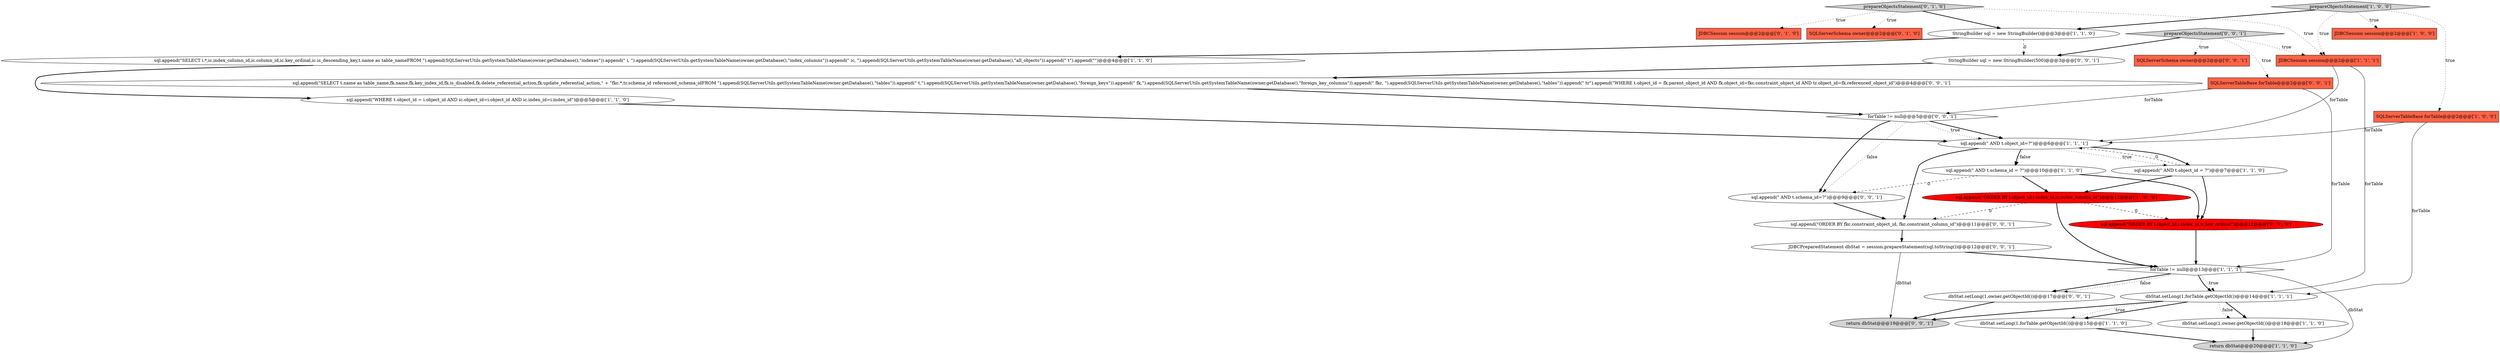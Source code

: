 digraph {
6 [style = filled, label = "dbStat.setLong(1,owner.getObjectId())@@@18@@@['1', '1', '0']", fillcolor = white, shape = ellipse image = "AAA0AAABBB1BBB"];
11 [style = filled, label = "sql.append(\"ORDER BY i.object_id,i.index_id,ic.index_column_id\")@@@12@@@['1', '0', '0']", fillcolor = red, shape = ellipse image = "AAA1AAABBB1BBB"];
23 [style = filled, label = "forTable != null@@@5@@@['0', '0', '1']", fillcolor = white, shape = diamond image = "AAA0AAABBB3BBB"];
10 [style = filled, label = "sql.append(\" AND t.schema_id = ?\")@@@10@@@['1', '1', '0']", fillcolor = white, shape = ellipse image = "AAA0AAABBB1BBB"];
15 [style = filled, label = "sql.append(\" AND t.object_id=?\")@@@6@@@['1', '1', '1']", fillcolor = white, shape = ellipse image = "AAA0AAABBB1BBB"];
17 [style = filled, label = "prepareObjectsStatement['0', '1', '0']", fillcolor = lightgray, shape = diamond image = "AAA0AAABBB2BBB"];
27 [style = filled, label = "sql.append(\" AND t.schema_id=?\")@@@9@@@['0', '0', '1']", fillcolor = white, shape = ellipse image = "AAA0AAABBB3BBB"];
19 [style = filled, label = "JDBCSession session@@@2@@@['0', '1', '0']", fillcolor = tomato, shape = box image = "AAA0AAABBB2BBB"];
21 [style = filled, label = "JDBCPreparedStatement dbStat = session.prepareStatement(sql.toString())@@@12@@@['0', '0', '1']", fillcolor = white, shape = ellipse image = "AAA0AAABBB3BBB"];
3 [style = filled, label = "sql.append(\"WHERE t.object_id = i.object_id AND ic.object_id=i.object_id AND ic.index_id=i.index_id\")@@@5@@@['1', '1', '0']", fillcolor = white, shape = ellipse image = "AAA0AAABBB1BBB"];
1 [style = filled, label = "dbStat.setLong(1,forTable.getObjectId())@@@15@@@['1', '1', '0']", fillcolor = white, shape = ellipse image = "AAA0AAABBB1BBB"];
13 [style = filled, label = "sql.append(\"SELECT i.*,ic.index_column_id,ic.column_id,ic.key_ordinal,ic.is_descending_key,t.name as table_nameFROM \").append(SQLServerUtils.getSystemTableName(owner.getDatabase(),\"indexes\")).append(\" i, \").append(SQLServerUtils.getSystemTableName(owner.getDatabase(),\"index_columns\")).append(\" ic, \").append(SQLServerUtils.getSystemTableName(owner.getDatabase(),\"all_objects\")).append(\" t\").append(\"\")@@@4@@@['1', '1', '0']", fillcolor = white, shape = ellipse image = "AAA0AAABBB1BBB"];
16 [style = filled, label = "SQLServerSchema owner@@@2@@@['0', '1', '0']", fillcolor = tomato, shape = box image = "AAA0AAABBB2BBB"];
22 [style = filled, label = "SQLServerTableBase forTable@@@2@@@['0', '0', '1']", fillcolor = tomato, shape = box image = "AAA0AAABBB3BBB"];
30 [style = filled, label = "sql.append(\"SELECT t.name as table_name,fk.name,fk.key_index_id,fk.is_disabled,fk.delete_referential_action,fk.update_referential_action,\" + \"fkc.*,tr.schema_id referenced_schema_idFROM \").append(SQLServerUtils.getSystemTableName(owner.getDatabase(),\"tables\")).append(\" t,\").append(SQLServerUtils.getSystemTableName(owner.getDatabase(),\"foreign_keys\")).append(\" fk,\").append(SQLServerUtils.getSystemTableName(owner.getDatabase(),\"foreign_key_columns\")).append(\" fkc, \").append(SQLServerUtils.getSystemTableName(owner.getDatabase(),\"tables\")).append(\" tr\").append(\"WHERE t.object_id = fk.parent_object_id AND fk.object_id=fkc.constraint_object_id AND tr.object_id=fk.referenced_object_id\")@@@4@@@['0', '0', '1']", fillcolor = white, shape = ellipse image = "AAA0AAABBB3BBB"];
26 [style = filled, label = "prepareObjectsStatement['0', '0', '1']", fillcolor = lightgray, shape = diamond image = "AAA0AAABBB3BBB"];
7 [style = filled, label = "dbStat.setLong(1,forTable.getObjectId())@@@14@@@['1', '1', '1']", fillcolor = white, shape = ellipse image = "AAA0AAABBB1BBB"];
24 [style = filled, label = "StringBuilder sql = new StringBuilder(500)@@@3@@@['0', '0', '1']", fillcolor = white, shape = ellipse image = "AAA0AAABBB3BBB"];
0 [style = filled, label = "prepareObjectsStatement['1', '0', '0']", fillcolor = lightgray, shape = diamond image = "AAA0AAABBB1BBB"];
4 [style = filled, label = "JDBCSession session@@@2@@@['1', '0', '0']", fillcolor = tomato, shape = box image = "AAA0AAABBB1BBB"];
5 [style = filled, label = "forTable != null@@@13@@@['1', '1', '1']", fillcolor = white, shape = diamond image = "AAA0AAABBB1BBB"];
25 [style = filled, label = "SQLServerSchema owner@@@2@@@['0', '0', '1']", fillcolor = tomato, shape = box image = "AAA0AAABBB3BBB"];
14 [style = filled, label = "return dbStat@@@20@@@['1', '1', '0']", fillcolor = lightgray, shape = ellipse image = "AAA0AAABBB1BBB"];
18 [style = filled, label = "sql.append(\"ORDER BY i.object_id,i.index_id,ic.key_ordinal\")@@@12@@@['0', '1', '0']", fillcolor = red, shape = ellipse image = "AAA1AAABBB2BBB"];
9 [style = filled, label = "StringBuilder sql = new StringBuilder()@@@3@@@['1', '1', '0']", fillcolor = white, shape = ellipse image = "AAA0AAABBB1BBB"];
8 [style = filled, label = "SQLServerTableBase forTable@@@2@@@['1', '0', '0']", fillcolor = tomato, shape = box image = "AAA0AAABBB1BBB"];
2 [style = filled, label = "sql.append(\" AND t.object_id = ?\")@@@7@@@['1', '1', '0']", fillcolor = white, shape = ellipse image = "AAA0AAABBB1BBB"];
12 [style = filled, label = "JDBCSession session@@@2@@@['1', '1', '1']", fillcolor = tomato, shape = box image = "AAA0AAABBB1BBB"];
29 [style = filled, label = "return dbStat@@@19@@@['0', '0', '1']", fillcolor = lightgray, shape = ellipse image = "AAA0AAABBB3BBB"];
20 [style = filled, label = "dbStat.setLong(1,owner.getObjectId())@@@17@@@['0', '0', '1']", fillcolor = white, shape = ellipse image = "AAA0AAABBB3BBB"];
28 [style = filled, label = "sql.append(\"ORDER BY fkc.constraint_object_id, fkc.constraint_column_id\")@@@11@@@['0', '0', '1']", fillcolor = white, shape = ellipse image = "AAA0AAABBB3BBB"];
10->18 [style = bold, label=""];
0->12 [style = dotted, label="true"];
15->2 [style = bold, label=""];
15->10 [style = bold, label=""];
0->9 [style = bold, label=""];
7->1 [style = bold, label=""];
23->27 [style = bold, label=""];
12->15 [style = solid, label="forTable"];
5->20 [style = bold, label=""];
20->29 [style = bold, label=""];
9->24 [style = dashed, label="0"];
22->5 [style = solid, label="forTable"];
26->25 [style = dotted, label="true"];
12->7 [style = solid, label="forTable"];
15->2 [style = dotted, label="true"];
17->9 [style = bold, label=""];
27->28 [style = bold, label=""];
0->4 [style = dotted, label="true"];
30->23 [style = bold, label=""];
23->27 [style = dotted, label="false"];
23->15 [style = bold, label=""];
26->12 [style = dotted, label="true"];
2->18 [style = bold, label=""];
3->15 [style = bold, label=""];
26->22 [style = dotted, label="true"];
10->27 [style = dashed, label="0"];
26->24 [style = bold, label=""];
5->14 [style = solid, label="dbStat"];
7->6 [style = dotted, label="false"];
24->30 [style = bold, label=""];
2->15 [style = dashed, label="0"];
17->16 [style = dotted, label="true"];
6->14 [style = bold, label=""];
0->8 [style = dotted, label="true"];
11->28 [style = dashed, label="0"];
21->5 [style = bold, label=""];
11->5 [style = bold, label=""];
28->21 [style = bold, label=""];
13->3 [style = bold, label=""];
17->12 [style = dotted, label="true"];
15->28 [style = bold, label=""];
5->7 [style = dotted, label="true"];
11->18 [style = dashed, label="0"];
18->5 [style = bold, label=""];
15->10 [style = dotted, label="false"];
7->6 [style = bold, label=""];
7->29 [style = bold, label=""];
17->19 [style = dotted, label="true"];
5->7 [style = bold, label=""];
5->20 [style = dotted, label="false"];
23->15 [style = dotted, label="true"];
1->14 [style = bold, label=""];
8->15 [style = solid, label="forTable"];
22->23 [style = solid, label="forTable"];
7->1 [style = dotted, label="true"];
2->11 [style = bold, label=""];
21->29 [style = solid, label="dbStat"];
9->13 [style = bold, label=""];
10->11 [style = bold, label=""];
8->7 [style = solid, label="forTable"];
}
